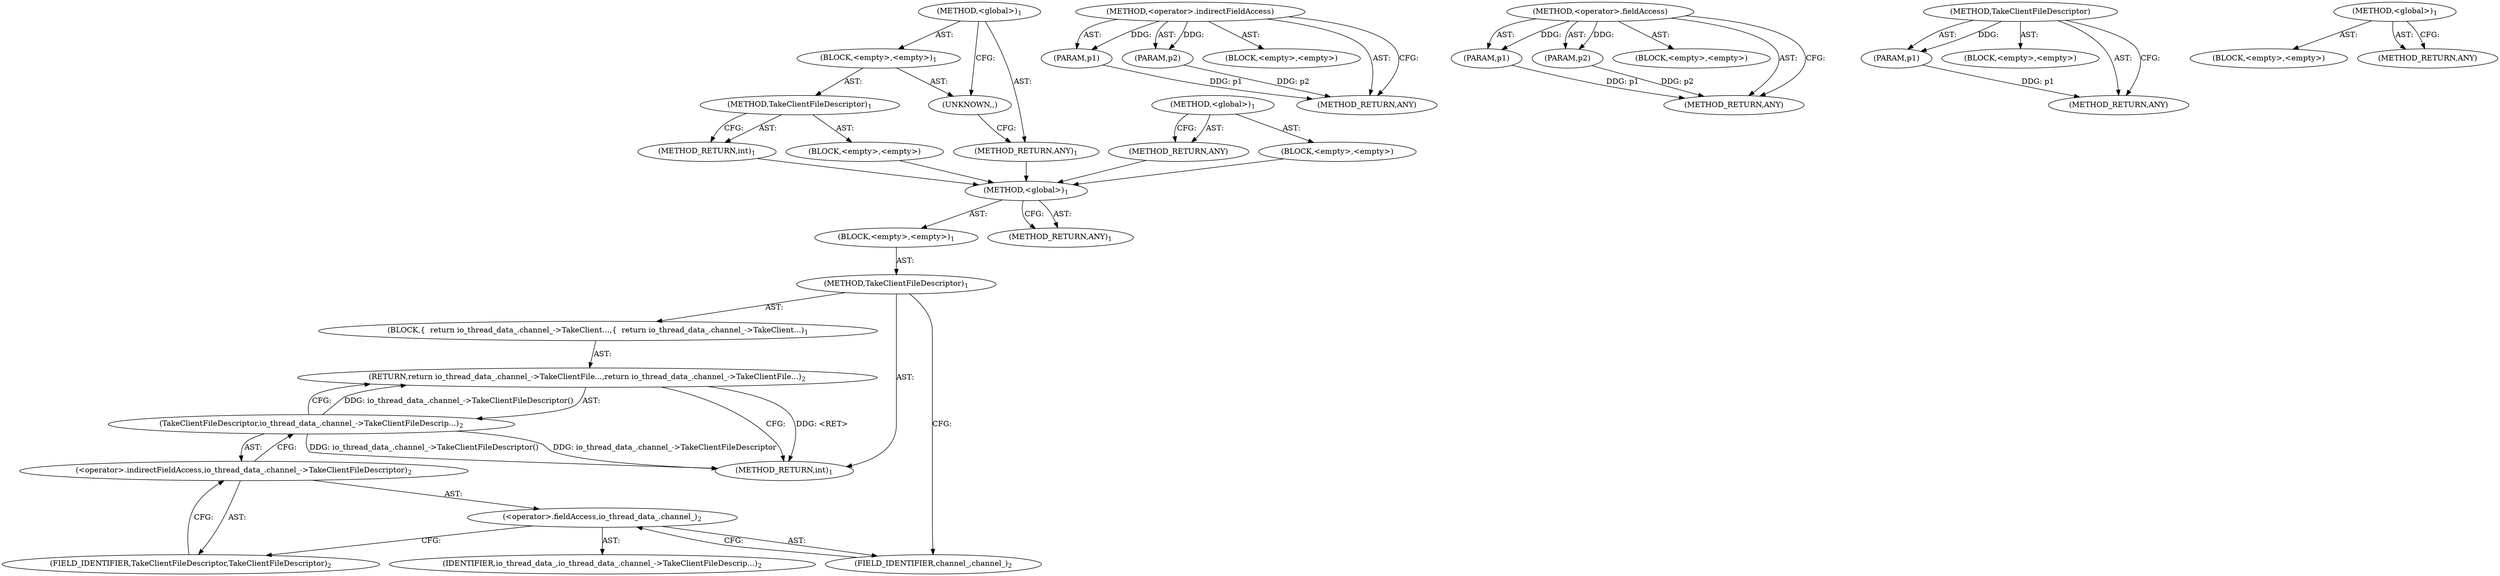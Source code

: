 digraph "&lt;global&gt;" {
vulnerable_6 [label=<(METHOD,&lt;global&gt;)<SUB>1</SUB>>];
vulnerable_7 [label=<(BLOCK,&lt;empty&gt;,&lt;empty&gt;)<SUB>1</SUB>>];
vulnerable_8 [label=<(METHOD,TakeClientFileDescriptor)<SUB>1</SUB>>];
vulnerable_9 [label=<(BLOCK,{
  return io_thread_data_.channel_-&gt;TakeClient...,{
  return io_thread_data_.channel_-&gt;TakeClient...)<SUB>1</SUB>>];
vulnerable_10 [label=<(RETURN,return io_thread_data_.channel_-&gt;TakeClientFile...,return io_thread_data_.channel_-&gt;TakeClientFile...)<SUB>2</SUB>>];
vulnerable_11 [label=<(TakeClientFileDescriptor,io_thread_data_.channel_-&gt;TakeClientFileDescrip...)<SUB>2</SUB>>];
vulnerable_12 [label=<(&lt;operator&gt;.indirectFieldAccess,io_thread_data_.channel_-&gt;TakeClientFileDescriptor)<SUB>2</SUB>>];
vulnerable_13 [label=<(&lt;operator&gt;.fieldAccess,io_thread_data_.channel_)<SUB>2</SUB>>];
vulnerable_14 [label=<(IDENTIFIER,io_thread_data_,io_thread_data_.channel_-&gt;TakeClientFileDescrip...)<SUB>2</SUB>>];
vulnerable_15 [label=<(FIELD_IDENTIFIER,channel_,channel_)<SUB>2</SUB>>];
vulnerable_16 [label=<(FIELD_IDENTIFIER,TakeClientFileDescriptor,TakeClientFileDescriptor)<SUB>2</SUB>>];
vulnerable_17 [label=<(METHOD_RETURN,int)<SUB>1</SUB>>];
vulnerable_19 [label=<(METHOD_RETURN,ANY)<SUB>1</SUB>>];
vulnerable_38 [label=<(METHOD,&lt;operator&gt;.indirectFieldAccess)>];
vulnerable_39 [label=<(PARAM,p1)>];
vulnerable_40 [label=<(PARAM,p2)>];
vulnerable_41 [label=<(BLOCK,&lt;empty&gt;,&lt;empty&gt;)>];
vulnerable_42 [label=<(METHOD_RETURN,ANY)>];
vulnerable_43 [label=<(METHOD,&lt;operator&gt;.fieldAccess)>];
vulnerable_44 [label=<(PARAM,p1)>];
vulnerable_45 [label=<(PARAM,p2)>];
vulnerable_46 [label=<(BLOCK,&lt;empty&gt;,&lt;empty&gt;)>];
vulnerable_47 [label=<(METHOD_RETURN,ANY)>];
vulnerable_34 [label=<(METHOD,TakeClientFileDescriptor)>];
vulnerable_35 [label=<(PARAM,p1)>];
vulnerable_36 [label=<(BLOCK,&lt;empty&gt;,&lt;empty&gt;)>];
vulnerable_37 [label=<(METHOD_RETURN,ANY)>];
vulnerable_28 [label=<(METHOD,&lt;global&gt;)<SUB>1</SUB>>];
vulnerable_29 [label=<(BLOCK,&lt;empty&gt;,&lt;empty&gt;)>];
vulnerable_30 [label=<(METHOD_RETURN,ANY)>];
fixed_6 [label=<(METHOD,&lt;global&gt;)<SUB>1</SUB>>];
fixed_7 [label=<(BLOCK,&lt;empty&gt;,&lt;empty&gt;)<SUB>1</SUB>>];
fixed_8 [label=<(METHOD,TakeClientFileDescriptor)<SUB>1</SUB>>];
fixed_9 [label=<(BLOCK,&lt;empty&gt;,&lt;empty&gt;)>];
fixed_10 [label=<(METHOD_RETURN,int)<SUB>1</SUB>>];
fixed_12 [label=<(UNKNOWN,,)>];
fixed_13 [label=<(METHOD_RETURN,ANY)<SUB>1</SUB>>];
fixed_22 [label=<(METHOD,&lt;global&gt;)<SUB>1</SUB>>];
fixed_23 [label=<(BLOCK,&lt;empty&gt;,&lt;empty&gt;)>];
fixed_24 [label=<(METHOD_RETURN,ANY)>];
vulnerable_6 -> vulnerable_7  [key=0, label="AST: "];
vulnerable_6 -> vulnerable_19  [key=0, label="AST: "];
vulnerable_6 -> vulnerable_19  [key=1, label="CFG: "];
vulnerable_7 -> vulnerable_8  [key=0, label="AST: "];
vulnerable_8 -> vulnerable_9  [key=0, label="AST: "];
vulnerable_8 -> vulnerable_17  [key=0, label="AST: "];
vulnerable_8 -> vulnerable_15  [key=0, label="CFG: "];
vulnerable_9 -> vulnerable_10  [key=0, label="AST: "];
vulnerable_10 -> vulnerable_11  [key=0, label="AST: "];
vulnerable_10 -> vulnerable_17  [key=0, label="CFG: "];
vulnerable_10 -> vulnerable_17  [key=1, label="DDG: &lt;RET&gt;"];
vulnerable_11 -> vulnerable_12  [key=0, label="AST: "];
vulnerable_11 -> vulnerable_10  [key=0, label="CFG: "];
vulnerable_11 -> vulnerable_10  [key=1, label="DDG: io_thread_data_.channel_-&gt;TakeClientFileDescriptor()"];
vulnerable_11 -> vulnerable_17  [key=0, label="DDG: io_thread_data_.channel_-&gt;TakeClientFileDescriptor"];
vulnerable_11 -> vulnerable_17  [key=1, label="DDG: io_thread_data_.channel_-&gt;TakeClientFileDescriptor()"];
vulnerable_12 -> vulnerable_13  [key=0, label="AST: "];
vulnerable_12 -> vulnerable_16  [key=0, label="AST: "];
vulnerable_12 -> vulnerable_11  [key=0, label="CFG: "];
vulnerable_13 -> vulnerable_14  [key=0, label="AST: "];
vulnerable_13 -> vulnerable_15  [key=0, label="AST: "];
vulnerable_13 -> vulnerable_16  [key=0, label="CFG: "];
vulnerable_15 -> vulnerable_13  [key=0, label="CFG: "];
vulnerable_16 -> vulnerable_12  [key=0, label="CFG: "];
vulnerable_38 -> vulnerable_39  [key=0, label="AST: "];
vulnerable_38 -> vulnerable_39  [key=1, label="DDG: "];
vulnerable_38 -> vulnerable_41  [key=0, label="AST: "];
vulnerable_38 -> vulnerable_40  [key=0, label="AST: "];
vulnerable_38 -> vulnerable_40  [key=1, label="DDG: "];
vulnerable_38 -> vulnerable_42  [key=0, label="AST: "];
vulnerable_38 -> vulnerable_42  [key=1, label="CFG: "];
vulnerable_39 -> vulnerable_42  [key=0, label="DDG: p1"];
vulnerable_40 -> vulnerable_42  [key=0, label="DDG: p2"];
vulnerable_43 -> vulnerable_44  [key=0, label="AST: "];
vulnerable_43 -> vulnerable_44  [key=1, label="DDG: "];
vulnerable_43 -> vulnerable_46  [key=0, label="AST: "];
vulnerable_43 -> vulnerable_45  [key=0, label="AST: "];
vulnerable_43 -> vulnerable_45  [key=1, label="DDG: "];
vulnerable_43 -> vulnerable_47  [key=0, label="AST: "];
vulnerable_43 -> vulnerable_47  [key=1, label="CFG: "];
vulnerable_44 -> vulnerable_47  [key=0, label="DDG: p1"];
vulnerable_45 -> vulnerable_47  [key=0, label="DDG: p2"];
vulnerable_34 -> vulnerable_35  [key=0, label="AST: "];
vulnerable_34 -> vulnerable_35  [key=1, label="DDG: "];
vulnerable_34 -> vulnerable_36  [key=0, label="AST: "];
vulnerable_34 -> vulnerable_37  [key=0, label="AST: "];
vulnerable_34 -> vulnerable_37  [key=1, label="CFG: "];
vulnerable_35 -> vulnerable_37  [key=0, label="DDG: p1"];
vulnerable_28 -> vulnerable_29  [key=0, label="AST: "];
vulnerable_28 -> vulnerable_30  [key=0, label="AST: "];
vulnerable_28 -> vulnerable_30  [key=1, label="CFG: "];
fixed_6 -> fixed_7  [key=0, label="AST: "];
fixed_6 -> fixed_13  [key=0, label="AST: "];
fixed_6 -> fixed_12  [key=0, label="CFG: "];
fixed_7 -> fixed_8  [key=0, label="AST: "];
fixed_7 -> fixed_12  [key=0, label="AST: "];
fixed_8 -> fixed_9  [key=0, label="AST: "];
fixed_8 -> fixed_10  [key=0, label="AST: "];
fixed_8 -> fixed_10  [key=1, label="CFG: "];
fixed_9 -> vulnerable_6  [key=0];
fixed_10 -> vulnerable_6  [key=0];
fixed_12 -> fixed_13  [key=0, label="CFG: "];
fixed_13 -> vulnerable_6  [key=0];
fixed_22 -> fixed_23  [key=0, label="AST: "];
fixed_22 -> fixed_24  [key=0, label="AST: "];
fixed_22 -> fixed_24  [key=1, label="CFG: "];
fixed_23 -> vulnerable_6  [key=0];
fixed_24 -> vulnerable_6  [key=0];
}
